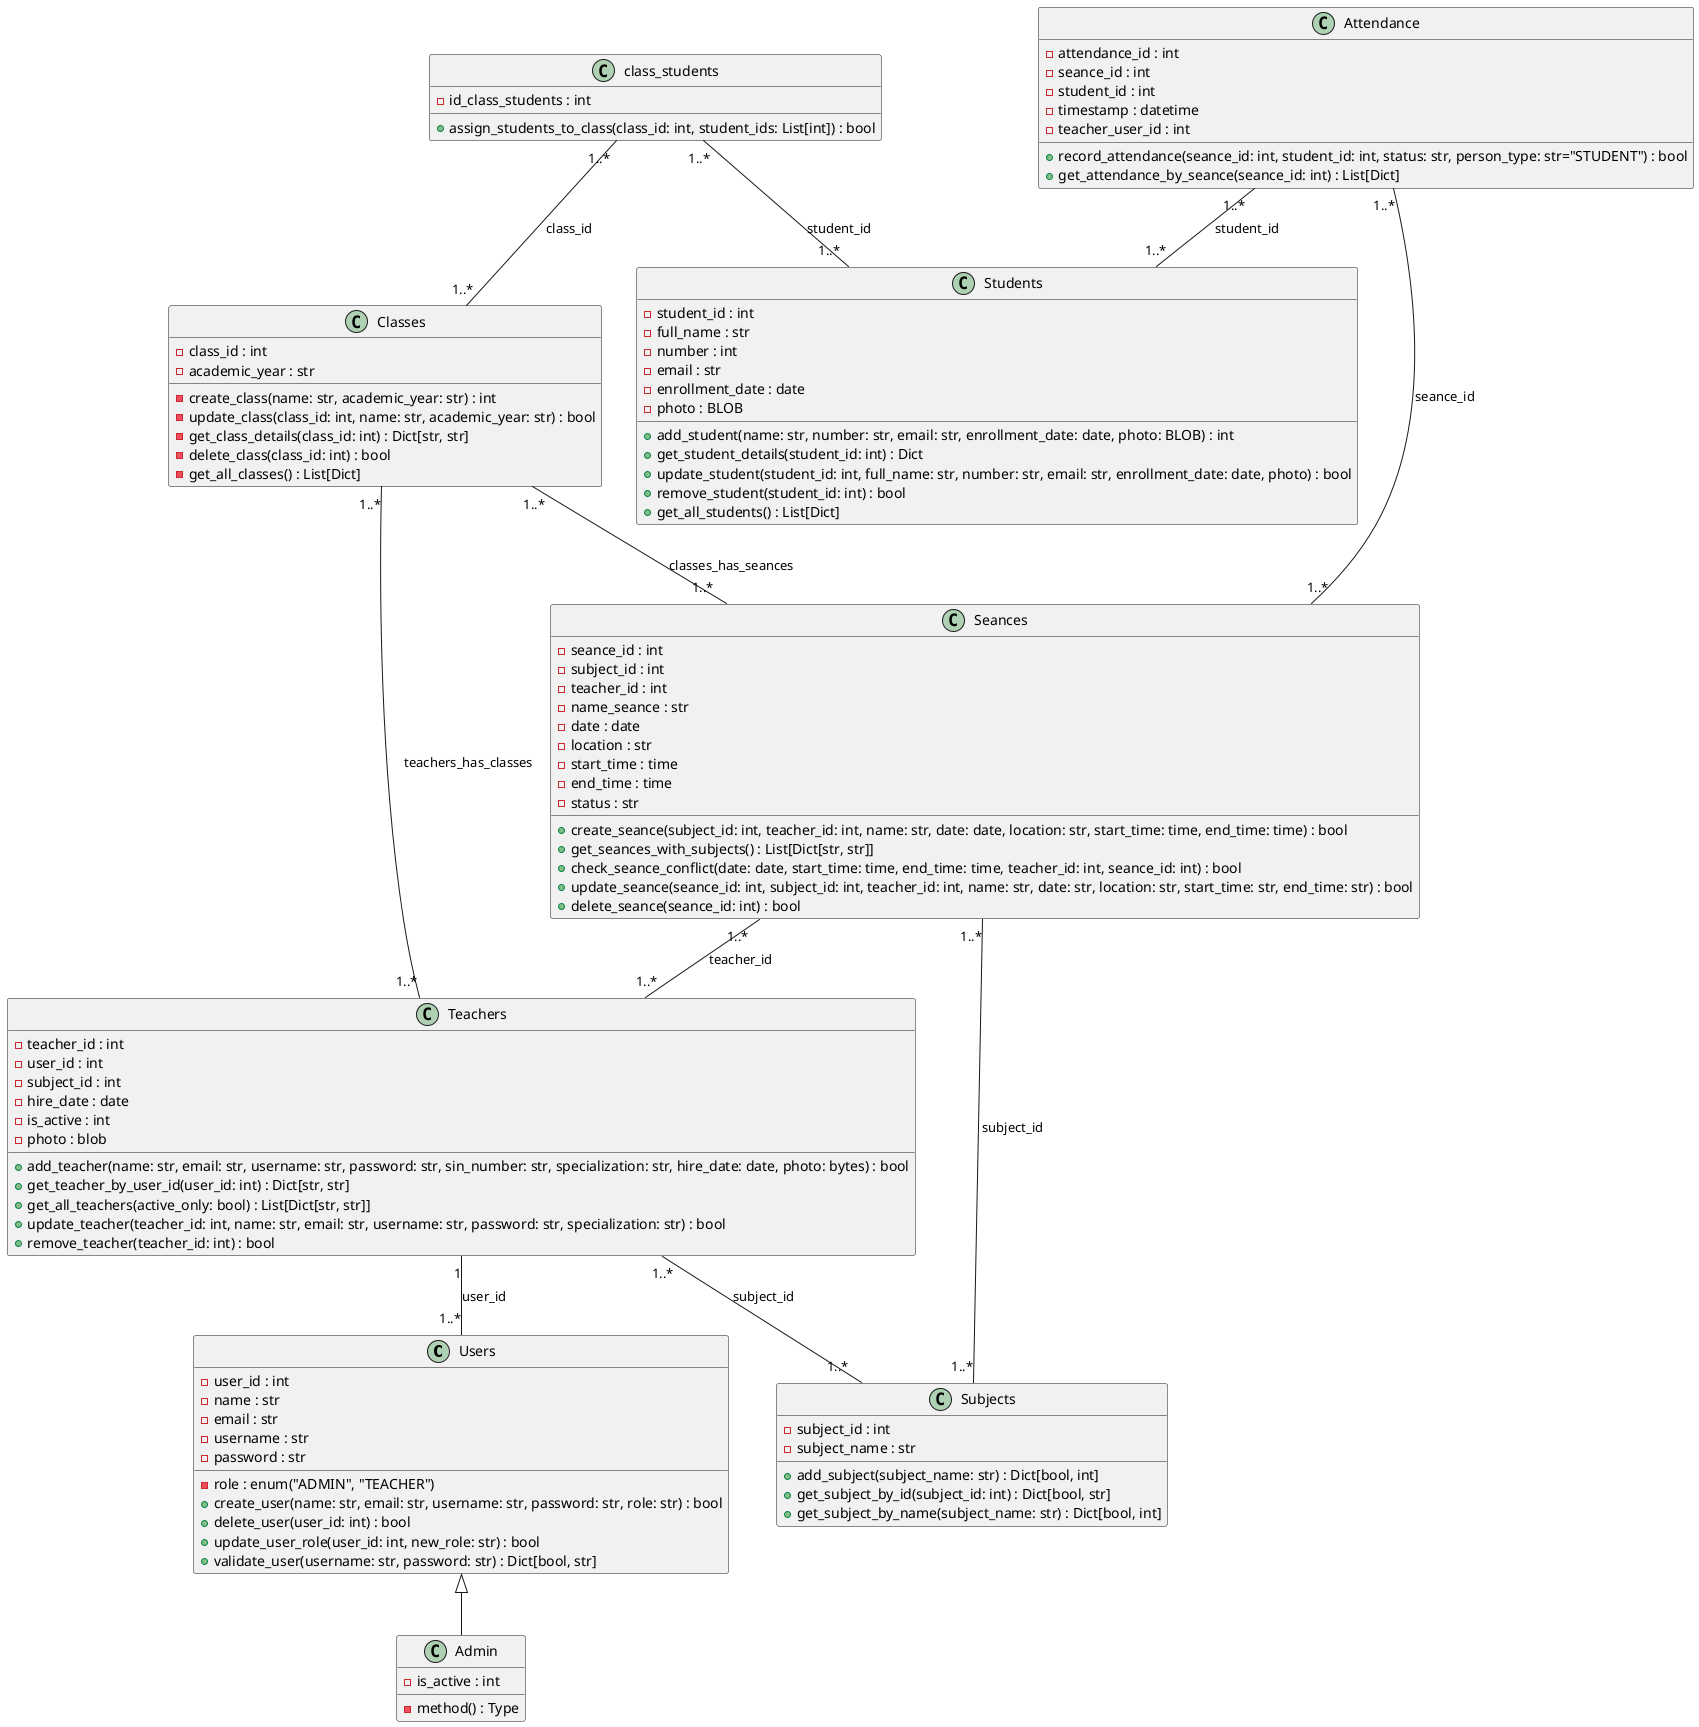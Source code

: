 @startuml

' Users class
class Users {
  -user_id : int
  -name : str
  -email : str
  -username : str
  -password : str
  -role : enum("ADMIN", "TEACHER")
  +create_user(name: str, email: str, username: str, password: str, role: str) : bool
  +delete_user(user_id: int) : bool
  +update_user_role(user_id: int, new_role: str) : bool
  +validate_user(username: str, password: str) : Dict[bool, str]
}

' Admin class (inherits from Users)
class Admin {
  -is_active : int
  -method() : Type
}
Admin -up-|> Users

' Teachers class
class Teachers {
  -teacher_id : int
  -user_id : int
  -subject_id : int
  -hire_date : date
  -is_active : int
  -photo : blob
  +add_teacher(name: str, email: str, username: str, password: str, sin_number: str, specialization: str, hire_date: date, photo: bytes) : bool
  +get_teacher_by_user_id(user_id: int) : Dict[str, str]
  +get_all_teachers(active_only: bool) : List[Dict[str, str]]
  +update_teacher(teacher_id: int, name: str, email: str, username: str, password: str, specialization: str) : bool
  +remove_teacher(teacher_id: int) : bool
}
Teachers "1" -- "1..*" Users : user_id
Teachers "1..*" -- "1..*" Subjects : subject_id

' Subjects class
class Subjects {
  -subject_id : int
  -subject_name : str
  +add_subject(subject_name: str) : Dict[bool, int]
  +get_subject_by_id(subject_id: int) : Dict[bool, str]
  +get_subject_by_name(subject_name: str) : Dict[bool, int]
}

' Seances class
class Seances {
  -seance_id : int
  -subject_id : int
  -teacher_id : int
  -name_seance : str
  -date : date
  -location : str
  -start_time : time
  -end_time : time
  -status : str
  +create_seance(subject_id: int, teacher_id: int, name: str, date: date, location: str, start_time: time, end_time: time) : bool
  +get_seances_with_subjects() : List[Dict[str, str]]
  +check_seance_conflict(date: date, start_time: time, end_time: time, teacher_id: int, seance_id: int) : bool
  +update_seance(seance_id: int, subject_id: int, teacher_id: int, name: str, date: str, location: str, start_time: str, end_time: str) : bool
  +delete_seance(seance_id: int) : bool
}
Seances "1..*" -- "1..*" Subjects : subject_id
Seances "1..*" -- "1..*" Teachers : teacher_id

' Classes class
class Classes {
  -class_id : int
  -academic_year : str
  -create_class(name: str, academic_year: str) : int
  -update_class(class_id: int, name: str, academic_year: str) : bool
  -get_class_details(class_id: int) : Dict[str, str]
  -delete_class(class_id: int) : bool
  -get_all_classes() : List[Dict]
}
Classes "1..*" -- "1..*" Teachers : teachers_has_classes
Classes "1..*" -- "1..*" Seances : classes_has_seances

' class_students relationship
class class_students {
  -id_class_students : int
  +assign_students_to_class(class_id: int, student_ids: List[int]) : bool
}

' Students class
class Students {
  -student_id : int
  -full_name : str
  -number : int
  -email : str
  -enrollment_date : date
  -photo : BLOB
  +add_student(name: str, number: str, email: str, enrollment_date: date, photo: BLOB) : int
  +get_student_details(student_id: int) : Dict
  +update_student(student_id: int, full_name: str, number: str, email: str, enrollment_date: date, photo) : bool
  +remove_student(student_id: int) : bool
  +get_all_students() : List[Dict]
}
class_students "1..*" -- "1..*" Classes : class_id
class_students "1..*" -- "1..*" Students : student_id

' Attendance class
class Attendance {
  -attendance_id : int
  -seance_id : int
  -student_id : int
  -timestamp : datetime
  -teacher_user_id : int
  +record_attendance(seance_id: int, student_id: int, status: str, person_type: str="STUDENT") : bool
  +get_attendance_by_seance(seance_id: int) : List[Dict]
}
Attendance "1..*" -- "1..*" Seances : seance_id
Attendance "1..*" -- "1..*" Students : student_id

@enduml